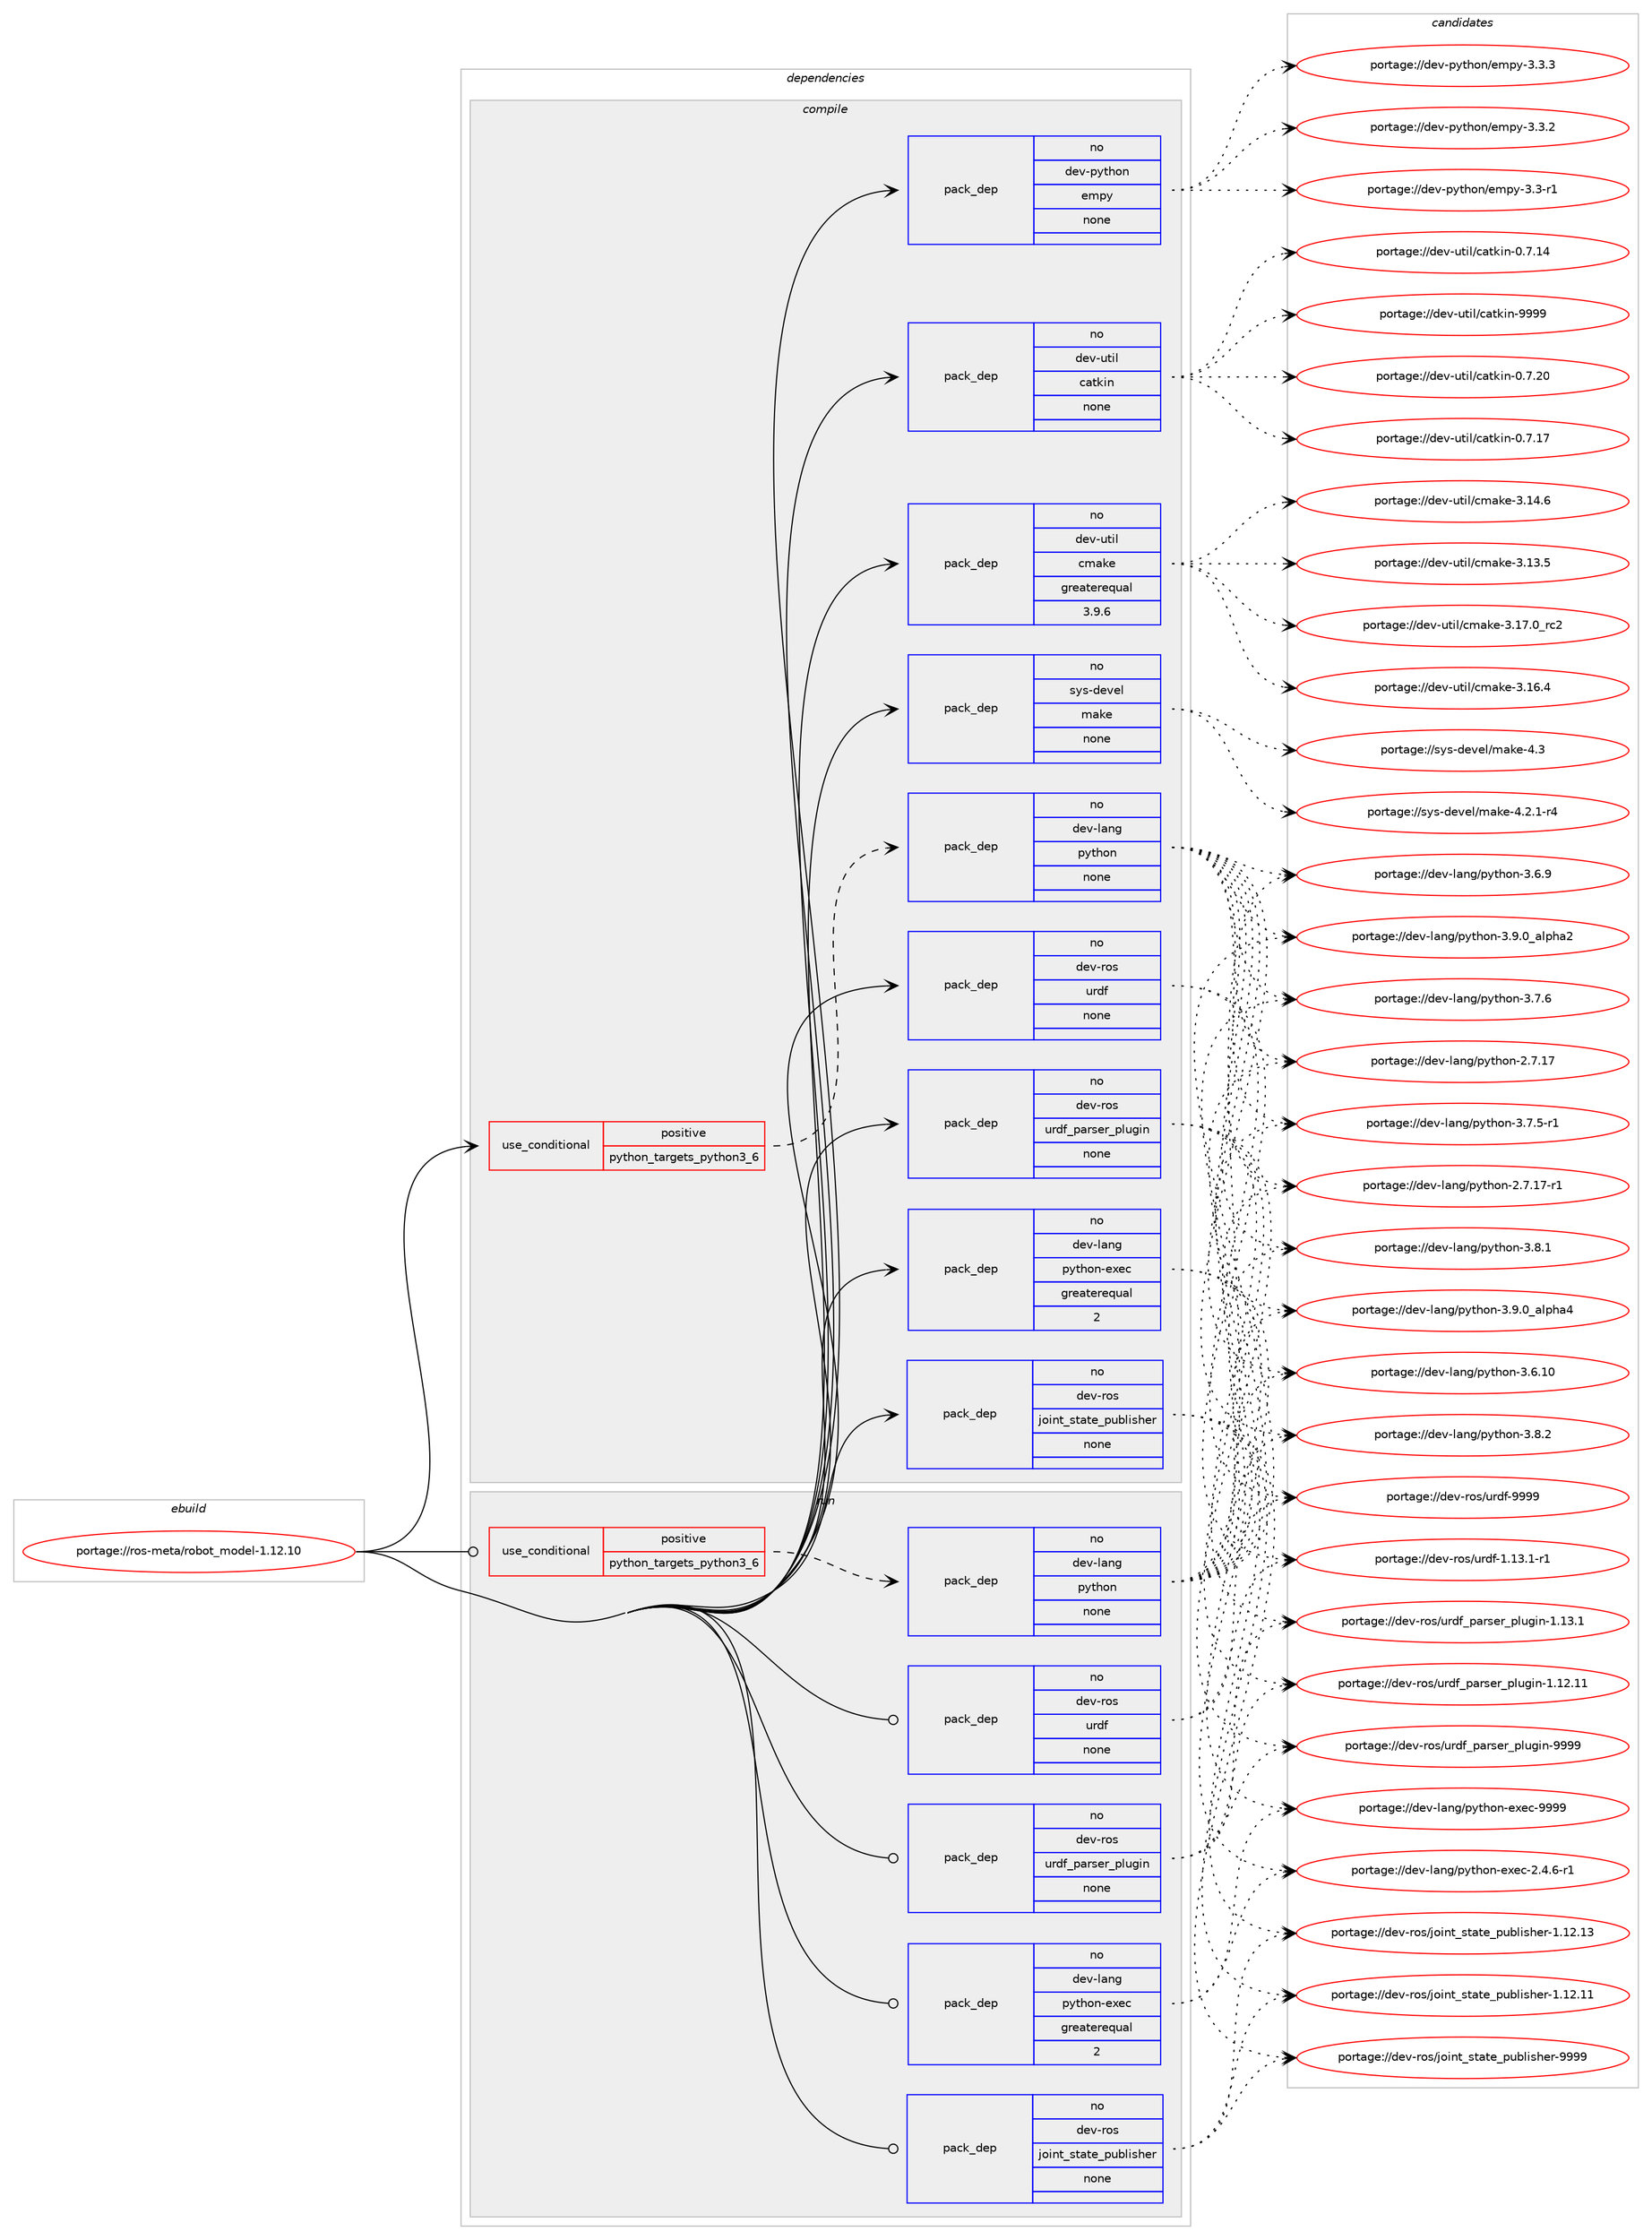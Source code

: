 digraph prolog {

# *************
# Graph options
# *************

newrank=true;
concentrate=true;
compound=true;
graph [rankdir=LR,fontname=Helvetica,fontsize=10,ranksep=1.5];#, ranksep=2.5, nodesep=0.2];
edge  [arrowhead=vee];
node  [fontname=Helvetica,fontsize=10];

# **********
# The ebuild
# **********

subgraph cluster_leftcol {
color=gray;
rank=same;
label=<<i>ebuild</i>>;
id [label="portage://ros-meta/robot_model-1.12.10", color=red, width=4, href="../ros-meta/robot_model-1.12.10.svg"];
}

# ****************
# The dependencies
# ****************

subgraph cluster_midcol {
color=gray;
label=<<i>dependencies</i>>;
subgraph cluster_compile {
fillcolor="#eeeeee";
style=filled;
label=<<i>compile</i>>;
subgraph cond12019 {
dependency60401 [label=<<TABLE BORDER="0" CELLBORDER="1" CELLSPACING="0" CELLPADDING="4"><TR><TD ROWSPAN="3" CELLPADDING="10">use_conditional</TD></TR><TR><TD>positive</TD></TR><TR><TD>python_targets_python3_6</TD></TR></TABLE>>, shape=none, color=red];
subgraph pack47114 {
dependency60402 [label=<<TABLE BORDER="0" CELLBORDER="1" CELLSPACING="0" CELLPADDING="4" WIDTH="220"><TR><TD ROWSPAN="6" CELLPADDING="30">pack_dep</TD></TR><TR><TD WIDTH="110">no</TD></TR><TR><TD>dev-lang</TD></TR><TR><TD>python</TD></TR><TR><TD>none</TD></TR><TR><TD></TD></TR></TABLE>>, shape=none, color=blue];
}
dependency60401:e -> dependency60402:w [weight=20,style="dashed",arrowhead="vee"];
}
id:e -> dependency60401:w [weight=20,style="solid",arrowhead="vee"];
subgraph pack47115 {
dependency60403 [label=<<TABLE BORDER="0" CELLBORDER="1" CELLSPACING="0" CELLPADDING="4" WIDTH="220"><TR><TD ROWSPAN="6" CELLPADDING="30">pack_dep</TD></TR><TR><TD WIDTH="110">no</TD></TR><TR><TD>dev-lang</TD></TR><TR><TD>python-exec</TD></TR><TR><TD>greaterequal</TD></TR><TR><TD>2</TD></TR></TABLE>>, shape=none, color=blue];
}
id:e -> dependency60403:w [weight=20,style="solid",arrowhead="vee"];
subgraph pack47116 {
dependency60404 [label=<<TABLE BORDER="0" CELLBORDER="1" CELLSPACING="0" CELLPADDING="4" WIDTH="220"><TR><TD ROWSPAN="6" CELLPADDING="30">pack_dep</TD></TR><TR><TD WIDTH="110">no</TD></TR><TR><TD>dev-python</TD></TR><TR><TD>empy</TD></TR><TR><TD>none</TD></TR><TR><TD></TD></TR></TABLE>>, shape=none, color=blue];
}
id:e -> dependency60404:w [weight=20,style="solid",arrowhead="vee"];
subgraph pack47117 {
dependency60405 [label=<<TABLE BORDER="0" CELLBORDER="1" CELLSPACING="0" CELLPADDING="4" WIDTH="220"><TR><TD ROWSPAN="6" CELLPADDING="30">pack_dep</TD></TR><TR><TD WIDTH="110">no</TD></TR><TR><TD>dev-ros</TD></TR><TR><TD>joint_state_publisher</TD></TR><TR><TD>none</TD></TR><TR><TD></TD></TR></TABLE>>, shape=none, color=blue];
}
id:e -> dependency60405:w [weight=20,style="solid",arrowhead="vee"];
subgraph pack47118 {
dependency60406 [label=<<TABLE BORDER="0" CELLBORDER="1" CELLSPACING="0" CELLPADDING="4" WIDTH="220"><TR><TD ROWSPAN="6" CELLPADDING="30">pack_dep</TD></TR><TR><TD WIDTH="110">no</TD></TR><TR><TD>dev-ros</TD></TR><TR><TD>urdf</TD></TR><TR><TD>none</TD></TR><TR><TD></TD></TR></TABLE>>, shape=none, color=blue];
}
id:e -> dependency60406:w [weight=20,style="solid",arrowhead="vee"];
subgraph pack47119 {
dependency60407 [label=<<TABLE BORDER="0" CELLBORDER="1" CELLSPACING="0" CELLPADDING="4" WIDTH="220"><TR><TD ROWSPAN="6" CELLPADDING="30">pack_dep</TD></TR><TR><TD WIDTH="110">no</TD></TR><TR><TD>dev-ros</TD></TR><TR><TD>urdf_parser_plugin</TD></TR><TR><TD>none</TD></TR><TR><TD></TD></TR></TABLE>>, shape=none, color=blue];
}
id:e -> dependency60407:w [weight=20,style="solid",arrowhead="vee"];
subgraph pack47120 {
dependency60408 [label=<<TABLE BORDER="0" CELLBORDER="1" CELLSPACING="0" CELLPADDING="4" WIDTH="220"><TR><TD ROWSPAN="6" CELLPADDING="30">pack_dep</TD></TR><TR><TD WIDTH="110">no</TD></TR><TR><TD>dev-util</TD></TR><TR><TD>catkin</TD></TR><TR><TD>none</TD></TR><TR><TD></TD></TR></TABLE>>, shape=none, color=blue];
}
id:e -> dependency60408:w [weight=20,style="solid",arrowhead="vee"];
subgraph pack47121 {
dependency60409 [label=<<TABLE BORDER="0" CELLBORDER="1" CELLSPACING="0" CELLPADDING="4" WIDTH="220"><TR><TD ROWSPAN="6" CELLPADDING="30">pack_dep</TD></TR><TR><TD WIDTH="110">no</TD></TR><TR><TD>dev-util</TD></TR><TR><TD>cmake</TD></TR><TR><TD>greaterequal</TD></TR><TR><TD>3.9.6</TD></TR></TABLE>>, shape=none, color=blue];
}
id:e -> dependency60409:w [weight=20,style="solid",arrowhead="vee"];
subgraph pack47122 {
dependency60410 [label=<<TABLE BORDER="0" CELLBORDER="1" CELLSPACING="0" CELLPADDING="4" WIDTH="220"><TR><TD ROWSPAN="6" CELLPADDING="30">pack_dep</TD></TR><TR><TD WIDTH="110">no</TD></TR><TR><TD>sys-devel</TD></TR><TR><TD>make</TD></TR><TR><TD>none</TD></TR><TR><TD></TD></TR></TABLE>>, shape=none, color=blue];
}
id:e -> dependency60410:w [weight=20,style="solid",arrowhead="vee"];
}
subgraph cluster_compileandrun {
fillcolor="#eeeeee";
style=filled;
label=<<i>compile and run</i>>;
}
subgraph cluster_run {
fillcolor="#eeeeee";
style=filled;
label=<<i>run</i>>;
subgraph cond12020 {
dependency60411 [label=<<TABLE BORDER="0" CELLBORDER="1" CELLSPACING="0" CELLPADDING="4"><TR><TD ROWSPAN="3" CELLPADDING="10">use_conditional</TD></TR><TR><TD>positive</TD></TR><TR><TD>python_targets_python3_6</TD></TR></TABLE>>, shape=none, color=red];
subgraph pack47123 {
dependency60412 [label=<<TABLE BORDER="0" CELLBORDER="1" CELLSPACING="0" CELLPADDING="4" WIDTH="220"><TR><TD ROWSPAN="6" CELLPADDING="30">pack_dep</TD></TR><TR><TD WIDTH="110">no</TD></TR><TR><TD>dev-lang</TD></TR><TR><TD>python</TD></TR><TR><TD>none</TD></TR><TR><TD></TD></TR></TABLE>>, shape=none, color=blue];
}
dependency60411:e -> dependency60412:w [weight=20,style="dashed",arrowhead="vee"];
}
id:e -> dependency60411:w [weight=20,style="solid",arrowhead="odot"];
subgraph pack47124 {
dependency60413 [label=<<TABLE BORDER="0" CELLBORDER="1" CELLSPACING="0" CELLPADDING="4" WIDTH="220"><TR><TD ROWSPAN="6" CELLPADDING="30">pack_dep</TD></TR><TR><TD WIDTH="110">no</TD></TR><TR><TD>dev-lang</TD></TR><TR><TD>python-exec</TD></TR><TR><TD>greaterequal</TD></TR><TR><TD>2</TD></TR></TABLE>>, shape=none, color=blue];
}
id:e -> dependency60413:w [weight=20,style="solid",arrowhead="odot"];
subgraph pack47125 {
dependency60414 [label=<<TABLE BORDER="0" CELLBORDER="1" CELLSPACING="0" CELLPADDING="4" WIDTH="220"><TR><TD ROWSPAN="6" CELLPADDING="30">pack_dep</TD></TR><TR><TD WIDTH="110">no</TD></TR><TR><TD>dev-ros</TD></TR><TR><TD>joint_state_publisher</TD></TR><TR><TD>none</TD></TR><TR><TD></TD></TR></TABLE>>, shape=none, color=blue];
}
id:e -> dependency60414:w [weight=20,style="solid",arrowhead="odot"];
subgraph pack47126 {
dependency60415 [label=<<TABLE BORDER="0" CELLBORDER="1" CELLSPACING="0" CELLPADDING="4" WIDTH="220"><TR><TD ROWSPAN="6" CELLPADDING="30">pack_dep</TD></TR><TR><TD WIDTH="110">no</TD></TR><TR><TD>dev-ros</TD></TR><TR><TD>urdf</TD></TR><TR><TD>none</TD></TR><TR><TD></TD></TR></TABLE>>, shape=none, color=blue];
}
id:e -> dependency60415:w [weight=20,style="solid",arrowhead="odot"];
subgraph pack47127 {
dependency60416 [label=<<TABLE BORDER="0" CELLBORDER="1" CELLSPACING="0" CELLPADDING="4" WIDTH="220"><TR><TD ROWSPAN="6" CELLPADDING="30">pack_dep</TD></TR><TR><TD WIDTH="110">no</TD></TR><TR><TD>dev-ros</TD></TR><TR><TD>urdf_parser_plugin</TD></TR><TR><TD>none</TD></TR><TR><TD></TD></TR></TABLE>>, shape=none, color=blue];
}
id:e -> dependency60416:w [weight=20,style="solid",arrowhead="odot"];
}
}

# **************
# The candidates
# **************

subgraph cluster_choices {
rank=same;
color=gray;
label=<<i>candidates</i>>;

subgraph choice47114 {
color=black;
nodesep=1;
choice10010111845108971101034711212111610411111045514657464895971081121049752 [label="portage://dev-lang/python-3.9.0_alpha4", color=red, width=4,href="../dev-lang/python-3.9.0_alpha4.svg"];
choice10010111845108971101034711212111610411111045514657464895971081121049750 [label="portage://dev-lang/python-3.9.0_alpha2", color=red, width=4,href="../dev-lang/python-3.9.0_alpha2.svg"];
choice100101118451089711010347112121116104111110455146564650 [label="portage://dev-lang/python-3.8.2", color=red, width=4,href="../dev-lang/python-3.8.2.svg"];
choice100101118451089711010347112121116104111110455146564649 [label="portage://dev-lang/python-3.8.1", color=red, width=4,href="../dev-lang/python-3.8.1.svg"];
choice100101118451089711010347112121116104111110455146554654 [label="portage://dev-lang/python-3.7.6", color=red, width=4,href="../dev-lang/python-3.7.6.svg"];
choice1001011184510897110103471121211161041111104551465546534511449 [label="portage://dev-lang/python-3.7.5-r1", color=red, width=4,href="../dev-lang/python-3.7.5-r1.svg"];
choice100101118451089711010347112121116104111110455146544657 [label="portage://dev-lang/python-3.6.9", color=red, width=4,href="../dev-lang/python-3.6.9.svg"];
choice10010111845108971101034711212111610411111045514654464948 [label="portage://dev-lang/python-3.6.10", color=red, width=4,href="../dev-lang/python-3.6.10.svg"];
choice100101118451089711010347112121116104111110455046554649554511449 [label="portage://dev-lang/python-2.7.17-r1", color=red, width=4,href="../dev-lang/python-2.7.17-r1.svg"];
choice10010111845108971101034711212111610411111045504655464955 [label="portage://dev-lang/python-2.7.17", color=red, width=4,href="../dev-lang/python-2.7.17.svg"];
dependency60402:e -> choice10010111845108971101034711212111610411111045514657464895971081121049752:w [style=dotted,weight="100"];
dependency60402:e -> choice10010111845108971101034711212111610411111045514657464895971081121049750:w [style=dotted,weight="100"];
dependency60402:e -> choice100101118451089711010347112121116104111110455146564650:w [style=dotted,weight="100"];
dependency60402:e -> choice100101118451089711010347112121116104111110455146564649:w [style=dotted,weight="100"];
dependency60402:e -> choice100101118451089711010347112121116104111110455146554654:w [style=dotted,weight="100"];
dependency60402:e -> choice1001011184510897110103471121211161041111104551465546534511449:w [style=dotted,weight="100"];
dependency60402:e -> choice100101118451089711010347112121116104111110455146544657:w [style=dotted,weight="100"];
dependency60402:e -> choice10010111845108971101034711212111610411111045514654464948:w [style=dotted,weight="100"];
dependency60402:e -> choice100101118451089711010347112121116104111110455046554649554511449:w [style=dotted,weight="100"];
dependency60402:e -> choice10010111845108971101034711212111610411111045504655464955:w [style=dotted,weight="100"];
}
subgraph choice47115 {
color=black;
nodesep=1;
choice10010111845108971101034711212111610411111045101120101994557575757 [label="portage://dev-lang/python-exec-9999", color=red, width=4,href="../dev-lang/python-exec-9999.svg"];
choice10010111845108971101034711212111610411111045101120101994550465246544511449 [label="portage://dev-lang/python-exec-2.4.6-r1", color=red, width=4,href="../dev-lang/python-exec-2.4.6-r1.svg"];
dependency60403:e -> choice10010111845108971101034711212111610411111045101120101994557575757:w [style=dotted,weight="100"];
dependency60403:e -> choice10010111845108971101034711212111610411111045101120101994550465246544511449:w [style=dotted,weight="100"];
}
subgraph choice47116 {
color=black;
nodesep=1;
choice1001011184511212111610411111047101109112121455146514651 [label="portage://dev-python/empy-3.3.3", color=red, width=4,href="../dev-python/empy-3.3.3.svg"];
choice1001011184511212111610411111047101109112121455146514650 [label="portage://dev-python/empy-3.3.2", color=red, width=4,href="../dev-python/empy-3.3.2.svg"];
choice1001011184511212111610411111047101109112121455146514511449 [label="portage://dev-python/empy-3.3-r1", color=red, width=4,href="../dev-python/empy-3.3-r1.svg"];
dependency60404:e -> choice1001011184511212111610411111047101109112121455146514651:w [style=dotted,weight="100"];
dependency60404:e -> choice1001011184511212111610411111047101109112121455146514650:w [style=dotted,weight="100"];
dependency60404:e -> choice1001011184511212111610411111047101109112121455146514511449:w [style=dotted,weight="100"];
}
subgraph choice47117 {
color=black;
nodesep=1;
choice1001011184511411111547106111105110116951151169711610195112117981081051151041011144557575757 [label="portage://dev-ros/joint_state_publisher-9999", color=red, width=4,href="../dev-ros/joint_state_publisher-9999.svg"];
choice1001011184511411111547106111105110116951151169711610195112117981081051151041011144549464950464951 [label="portage://dev-ros/joint_state_publisher-1.12.13", color=red, width=4,href="../dev-ros/joint_state_publisher-1.12.13.svg"];
choice1001011184511411111547106111105110116951151169711610195112117981081051151041011144549464950464949 [label="portage://dev-ros/joint_state_publisher-1.12.11", color=red, width=4,href="../dev-ros/joint_state_publisher-1.12.11.svg"];
dependency60405:e -> choice1001011184511411111547106111105110116951151169711610195112117981081051151041011144557575757:w [style=dotted,weight="100"];
dependency60405:e -> choice1001011184511411111547106111105110116951151169711610195112117981081051151041011144549464950464951:w [style=dotted,weight="100"];
dependency60405:e -> choice1001011184511411111547106111105110116951151169711610195112117981081051151041011144549464950464949:w [style=dotted,weight="100"];
}
subgraph choice47118 {
color=black;
nodesep=1;
choice10010111845114111115471171141001024557575757 [label="portage://dev-ros/urdf-9999", color=red, width=4,href="../dev-ros/urdf-9999.svg"];
choice1001011184511411111547117114100102454946495146494511449 [label="portage://dev-ros/urdf-1.13.1-r1", color=red, width=4,href="../dev-ros/urdf-1.13.1-r1.svg"];
dependency60406:e -> choice10010111845114111115471171141001024557575757:w [style=dotted,weight="100"];
dependency60406:e -> choice1001011184511411111547117114100102454946495146494511449:w [style=dotted,weight="100"];
}
subgraph choice47119 {
color=black;
nodesep=1;
choice10010111845114111115471171141001029511297114115101114951121081171031051104557575757 [label="portage://dev-ros/urdf_parser_plugin-9999", color=red, width=4,href="../dev-ros/urdf_parser_plugin-9999.svg"];
choice100101118451141111154711711410010295112971141151011149511210811710310511045494649514649 [label="portage://dev-ros/urdf_parser_plugin-1.13.1", color=red, width=4,href="../dev-ros/urdf_parser_plugin-1.13.1.svg"];
choice10010111845114111115471171141001029511297114115101114951121081171031051104549464950464949 [label="portage://dev-ros/urdf_parser_plugin-1.12.11", color=red, width=4,href="../dev-ros/urdf_parser_plugin-1.12.11.svg"];
dependency60407:e -> choice10010111845114111115471171141001029511297114115101114951121081171031051104557575757:w [style=dotted,weight="100"];
dependency60407:e -> choice100101118451141111154711711410010295112971141151011149511210811710310511045494649514649:w [style=dotted,weight="100"];
dependency60407:e -> choice10010111845114111115471171141001029511297114115101114951121081171031051104549464950464949:w [style=dotted,weight="100"];
}
subgraph choice47120 {
color=black;
nodesep=1;
choice100101118451171161051084799971161071051104557575757 [label="portage://dev-util/catkin-9999", color=red, width=4,href="../dev-util/catkin-9999.svg"];
choice1001011184511711610510847999711610710511045484655465048 [label="portage://dev-util/catkin-0.7.20", color=red, width=4,href="../dev-util/catkin-0.7.20.svg"];
choice1001011184511711610510847999711610710511045484655464955 [label="portage://dev-util/catkin-0.7.17", color=red, width=4,href="../dev-util/catkin-0.7.17.svg"];
choice1001011184511711610510847999711610710511045484655464952 [label="portage://dev-util/catkin-0.7.14", color=red, width=4,href="../dev-util/catkin-0.7.14.svg"];
dependency60408:e -> choice100101118451171161051084799971161071051104557575757:w [style=dotted,weight="100"];
dependency60408:e -> choice1001011184511711610510847999711610710511045484655465048:w [style=dotted,weight="100"];
dependency60408:e -> choice1001011184511711610510847999711610710511045484655464955:w [style=dotted,weight="100"];
dependency60408:e -> choice1001011184511711610510847999711610710511045484655464952:w [style=dotted,weight="100"];
}
subgraph choice47121 {
color=black;
nodesep=1;
choice1001011184511711610510847991099710710145514649554648951149950 [label="portage://dev-util/cmake-3.17.0_rc2", color=red, width=4,href="../dev-util/cmake-3.17.0_rc2.svg"];
choice1001011184511711610510847991099710710145514649544652 [label="portage://dev-util/cmake-3.16.4", color=red, width=4,href="../dev-util/cmake-3.16.4.svg"];
choice1001011184511711610510847991099710710145514649524654 [label="portage://dev-util/cmake-3.14.6", color=red, width=4,href="../dev-util/cmake-3.14.6.svg"];
choice1001011184511711610510847991099710710145514649514653 [label="portage://dev-util/cmake-3.13.5", color=red, width=4,href="../dev-util/cmake-3.13.5.svg"];
dependency60409:e -> choice1001011184511711610510847991099710710145514649554648951149950:w [style=dotted,weight="100"];
dependency60409:e -> choice1001011184511711610510847991099710710145514649544652:w [style=dotted,weight="100"];
dependency60409:e -> choice1001011184511711610510847991099710710145514649524654:w [style=dotted,weight="100"];
dependency60409:e -> choice1001011184511711610510847991099710710145514649514653:w [style=dotted,weight="100"];
}
subgraph choice47122 {
color=black;
nodesep=1;
choice11512111545100101118101108471099710710145524651 [label="portage://sys-devel/make-4.3", color=red, width=4,href="../sys-devel/make-4.3.svg"];
choice1151211154510010111810110847109971071014552465046494511452 [label="portage://sys-devel/make-4.2.1-r4", color=red, width=4,href="../sys-devel/make-4.2.1-r4.svg"];
dependency60410:e -> choice11512111545100101118101108471099710710145524651:w [style=dotted,weight="100"];
dependency60410:e -> choice1151211154510010111810110847109971071014552465046494511452:w [style=dotted,weight="100"];
}
subgraph choice47123 {
color=black;
nodesep=1;
choice10010111845108971101034711212111610411111045514657464895971081121049752 [label="portage://dev-lang/python-3.9.0_alpha4", color=red, width=4,href="../dev-lang/python-3.9.0_alpha4.svg"];
choice10010111845108971101034711212111610411111045514657464895971081121049750 [label="portage://dev-lang/python-3.9.0_alpha2", color=red, width=4,href="../dev-lang/python-3.9.0_alpha2.svg"];
choice100101118451089711010347112121116104111110455146564650 [label="portage://dev-lang/python-3.8.2", color=red, width=4,href="../dev-lang/python-3.8.2.svg"];
choice100101118451089711010347112121116104111110455146564649 [label="portage://dev-lang/python-3.8.1", color=red, width=4,href="../dev-lang/python-3.8.1.svg"];
choice100101118451089711010347112121116104111110455146554654 [label="portage://dev-lang/python-3.7.6", color=red, width=4,href="../dev-lang/python-3.7.6.svg"];
choice1001011184510897110103471121211161041111104551465546534511449 [label="portage://dev-lang/python-3.7.5-r1", color=red, width=4,href="../dev-lang/python-3.7.5-r1.svg"];
choice100101118451089711010347112121116104111110455146544657 [label="portage://dev-lang/python-3.6.9", color=red, width=4,href="../dev-lang/python-3.6.9.svg"];
choice10010111845108971101034711212111610411111045514654464948 [label="portage://dev-lang/python-3.6.10", color=red, width=4,href="../dev-lang/python-3.6.10.svg"];
choice100101118451089711010347112121116104111110455046554649554511449 [label="portage://dev-lang/python-2.7.17-r1", color=red, width=4,href="../dev-lang/python-2.7.17-r1.svg"];
choice10010111845108971101034711212111610411111045504655464955 [label="portage://dev-lang/python-2.7.17", color=red, width=4,href="../dev-lang/python-2.7.17.svg"];
dependency60412:e -> choice10010111845108971101034711212111610411111045514657464895971081121049752:w [style=dotted,weight="100"];
dependency60412:e -> choice10010111845108971101034711212111610411111045514657464895971081121049750:w [style=dotted,weight="100"];
dependency60412:e -> choice100101118451089711010347112121116104111110455146564650:w [style=dotted,weight="100"];
dependency60412:e -> choice100101118451089711010347112121116104111110455146564649:w [style=dotted,weight="100"];
dependency60412:e -> choice100101118451089711010347112121116104111110455146554654:w [style=dotted,weight="100"];
dependency60412:e -> choice1001011184510897110103471121211161041111104551465546534511449:w [style=dotted,weight="100"];
dependency60412:e -> choice100101118451089711010347112121116104111110455146544657:w [style=dotted,weight="100"];
dependency60412:e -> choice10010111845108971101034711212111610411111045514654464948:w [style=dotted,weight="100"];
dependency60412:e -> choice100101118451089711010347112121116104111110455046554649554511449:w [style=dotted,weight="100"];
dependency60412:e -> choice10010111845108971101034711212111610411111045504655464955:w [style=dotted,weight="100"];
}
subgraph choice47124 {
color=black;
nodesep=1;
choice10010111845108971101034711212111610411111045101120101994557575757 [label="portage://dev-lang/python-exec-9999", color=red, width=4,href="../dev-lang/python-exec-9999.svg"];
choice10010111845108971101034711212111610411111045101120101994550465246544511449 [label="portage://dev-lang/python-exec-2.4.6-r1", color=red, width=4,href="../dev-lang/python-exec-2.4.6-r1.svg"];
dependency60413:e -> choice10010111845108971101034711212111610411111045101120101994557575757:w [style=dotted,weight="100"];
dependency60413:e -> choice10010111845108971101034711212111610411111045101120101994550465246544511449:w [style=dotted,weight="100"];
}
subgraph choice47125 {
color=black;
nodesep=1;
choice1001011184511411111547106111105110116951151169711610195112117981081051151041011144557575757 [label="portage://dev-ros/joint_state_publisher-9999", color=red, width=4,href="../dev-ros/joint_state_publisher-9999.svg"];
choice1001011184511411111547106111105110116951151169711610195112117981081051151041011144549464950464951 [label="portage://dev-ros/joint_state_publisher-1.12.13", color=red, width=4,href="../dev-ros/joint_state_publisher-1.12.13.svg"];
choice1001011184511411111547106111105110116951151169711610195112117981081051151041011144549464950464949 [label="portage://dev-ros/joint_state_publisher-1.12.11", color=red, width=4,href="../dev-ros/joint_state_publisher-1.12.11.svg"];
dependency60414:e -> choice1001011184511411111547106111105110116951151169711610195112117981081051151041011144557575757:w [style=dotted,weight="100"];
dependency60414:e -> choice1001011184511411111547106111105110116951151169711610195112117981081051151041011144549464950464951:w [style=dotted,weight="100"];
dependency60414:e -> choice1001011184511411111547106111105110116951151169711610195112117981081051151041011144549464950464949:w [style=dotted,weight="100"];
}
subgraph choice47126 {
color=black;
nodesep=1;
choice10010111845114111115471171141001024557575757 [label="portage://dev-ros/urdf-9999", color=red, width=4,href="../dev-ros/urdf-9999.svg"];
choice1001011184511411111547117114100102454946495146494511449 [label="portage://dev-ros/urdf-1.13.1-r1", color=red, width=4,href="../dev-ros/urdf-1.13.1-r1.svg"];
dependency60415:e -> choice10010111845114111115471171141001024557575757:w [style=dotted,weight="100"];
dependency60415:e -> choice1001011184511411111547117114100102454946495146494511449:w [style=dotted,weight="100"];
}
subgraph choice47127 {
color=black;
nodesep=1;
choice10010111845114111115471171141001029511297114115101114951121081171031051104557575757 [label="portage://dev-ros/urdf_parser_plugin-9999", color=red, width=4,href="../dev-ros/urdf_parser_plugin-9999.svg"];
choice100101118451141111154711711410010295112971141151011149511210811710310511045494649514649 [label="portage://dev-ros/urdf_parser_plugin-1.13.1", color=red, width=4,href="../dev-ros/urdf_parser_plugin-1.13.1.svg"];
choice10010111845114111115471171141001029511297114115101114951121081171031051104549464950464949 [label="portage://dev-ros/urdf_parser_plugin-1.12.11", color=red, width=4,href="../dev-ros/urdf_parser_plugin-1.12.11.svg"];
dependency60416:e -> choice10010111845114111115471171141001029511297114115101114951121081171031051104557575757:w [style=dotted,weight="100"];
dependency60416:e -> choice100101118451141111154711711410010295112971141151011149511210811710310511045494649514649:w [style=dotted,weight="100"];
dependency60416:e -> choice10010111845114111115471171141001029511297114115101114951121081171031051104549464950464949:w [style=dotted,weight="100"];
}
}

}

